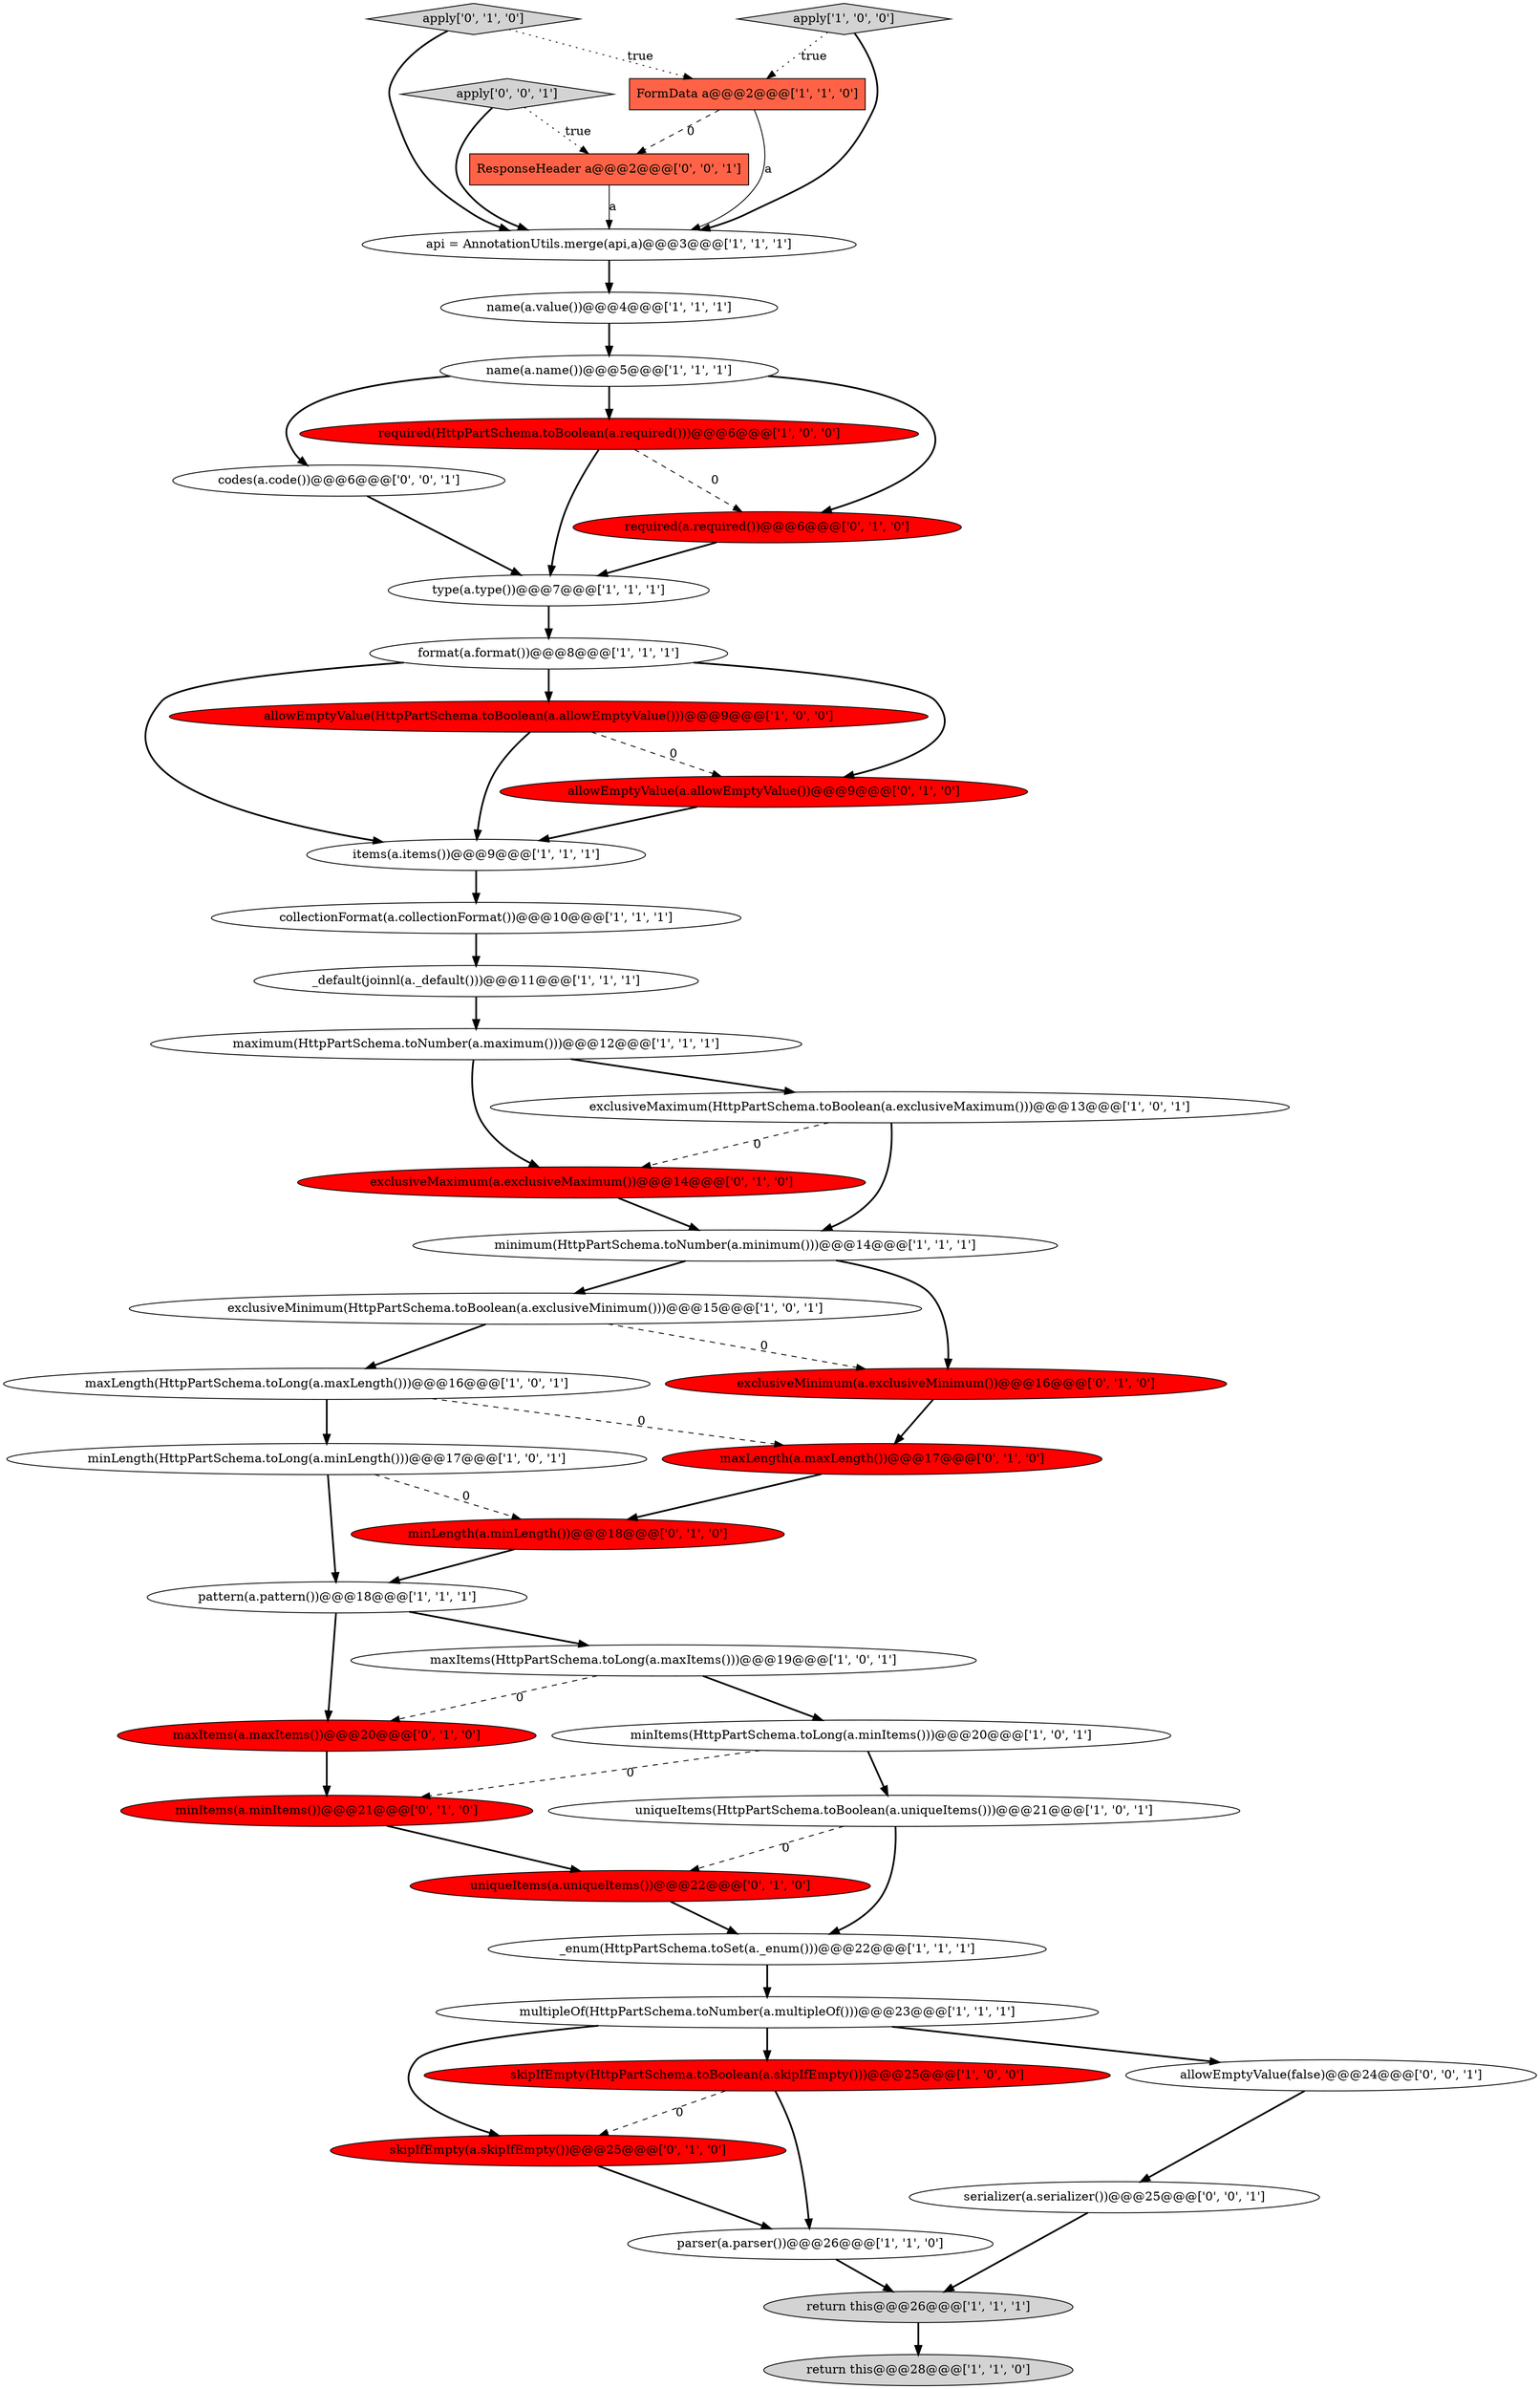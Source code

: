 digraph {
0 [style = filled, label = "items(a.items())@@@9@@@['1', '1', '1']", fillcolor = white, shape = ellipse image = "AAA0AAABBB1BBB"];
2 [style = filled, label = "pattern(a.pattern())@@@18@@@['1', '1', '1']", fillcolor = white, shape = ellipse image = "AAA0AAABBB1BBB"];
29 [style = filled, label = "minItems(a.minItems())@@@21@@@['0', '1', '0']", fillcolor = red, shape = ellipse image = "AAA1AAABBB2BBB"];
6 [style = filled, label = "parser(a.parser())@@@26@@@['1', '1', '0']", fillcolor = white, shape = ellipse image = "AAA0AAABBB1BBB"];
35 [style = filled, label = "maxItems(a.maxItems())@@@20@@@['0', '1', '0']", fillcolor = red, shape = ellipse image = "AAA1AAABBB2BBB"];
28 [style = filled, label = "apply['0', '1', '0']", fillcolor = lightgray, shape = diamond image = "AAA0AAABBB2BBB"];
7 [style = filled, label = "minItems(HttpPartSchema.toLong(a.minItems()))@@@20@@@['1', '0', '1']", fillcolor = white, shape = ellipse image = "AAA0AAABBB1BBB"];
13 [style = filled, label = "api = AnnotationUtils.merge(api,a)@@@3@@@['1', '1', '1']", fillcolor = white, shape = ellipse image = "AAA0AAABBB1BBB"];
27 [style = filled, label = "return this@@@26@@@['1', '1', '1']", fillcolor = lightgray, shape = ellipse image = "AAA0AAABBB1BBB"];
34 [style = filled, label = "exclusiveMaximum(a.exclusiveMaximum())@@@14@@@['0', '1', '0']", fillcolor = red, shape = ellipse image = "AAA1AAABBB2BBB"];
18 [style = filled, label = "format(a.format())@@@8@@@['1', '1', '1']", fillcolor = white, shape = ellipse image = "AAA0AAABBB1BBB"];
25 [style = filled, label = "type(a.type())@@@7@@@['1', '1', '1']", fillcolor = white, shape = ellipse image = "AAA0AAABBB1BBB"];
16 [style = filled, label = "exclusiveMinimum(HttpPartSchema.toBoolean(a.exclusiveMinimum()))@@@15@@@['1', '0', '1']", fillcolor = white, shape = ellipse image = "AAA0AAABBB1BBB"];
21 [style = filled, label = "skipIfEmpty(HttpPartSchema.toBoolean(a.skipIfEmpty()))@@@25@@@['1', '0', '0']", fillcolor = red, shape = ellipse image = "AAA1AAABBB1BBB"];
38 [style = filled, label = "uniqueItems(a.uniqueItems())@@@22@@@['0', '1', '0']", fillcolor = red, shape = ellipse image = "AAA1AAABBB2BBB"];
4 [style = filled, label = "_default(joinnl(a._default()))@@@11@@@['1', '1', '1']", fillcolor = white, shape = ellipse image = "AAA0AAABBB1BBB"];
43 [style = filled, label = "apply['0', '0', '1']", fillcolor = lightgray, shape = diamond image = "AAA0AAABBB3BBB"];
31 [style = filled, label = "minLength(a.minLength())@@@18@@@['0', '1', '0']", fillcolor = red, shape = ellipse image = "AAA1AAABBB2BBB"];
14 [style = filled, label = "allowEmptyValue(HttpPartSchema.toBoolean(a.allowEmptyValue()))@@@9@@@['1', '0', '0']", fillcolor = red, shape = ellipse image = "AAA1AAABBB1BBB"];
39 [style = filled, label = "ResponseHeader a@@@2@@@['0', '0', '1']", fillcolor = tomato, shape = box image = "AAA0AAABBB3BBB"];
17 [style = filled, label = "uniqueItems(HttpPartSchema.toBoolean(a.uniqueItems()))@@@21@@@['1', '0', '1']", fillcolor = white, shape = ellipse image = "AAA0AAABBB1BBB"];
40 [style = filled, label = "allowEmptyValue(false)@@@24@@@['0', '0', '1']", fillcolor = white, shape = ellipse image = "AAA0AAABBB3BBB"];
5 [style = filled, label = "maxItems(HttpPartSchema.toLong(a.maxItems()))@@@19@@@['1', '0', '1']", fillcolor = white, shape = ellipse image = "AAA0AAABBB1BBB"];
30 [style = filled, label = "exclusiveMinimum(a.exclusiveMinimum())@@@16@@@['0', '1', '0']", fillcolor = red, shape = ellipse image = "AAA1AAABBB2BBB"];
12 [style = filled, label = "_enum(HttpPartSchema.toSet(a._enum()))@@@22@@@['1', '1', '1']", fillcolor = white, shape = ellipse image = "AAA0AAABBB1BBB"];
9 [style = filled, label = "minLength(HttpPartSchema.toLong(a.minLength()))@@@17@@@['1', '0', '1']", fillcolor = white, shape = ellipse image = "AAA0AAABBB1BBB"];
15 [style = filled, label = "maxLength(HttpPartSchema.toLong(a.maxLength()))@@@16@@@['1', '0', '1']", fillcolor = white, shape = ellipse image = "AAA0AAABBB1BBB"];
20 [style = filled, label = "minimum(HttpPartSchema.toNumber(a.minimum()))@@@14@@@['1', '1', '1']", fillcolor = white, shape = ellipse image = "AAA0AAABBB1BBB"];
1 [style = filled, label = "return this@@@28@@@['1', '1', '0']", fillcolor = lightgray, shape = ellipse image = "AAA0AAABBB1BBB"];
3 [style = filled, label = "FormData a@@@2@@@['1', '1', '0']", fillcolor = tomato, shape = box image = "AAA0AAABBB1BBB"];
37 [style = filled, label = "allowEmptyValue(a.allowEmptyValue())@@@9@@@['0', '1', '0']", fillcolor = red, shape = ellipse image = "AAA1AAABBB2BBB"];
10 [style = filled, label = "maximum(HttpPartSchema.toNumber(a.maximum()))@@@12@@@['1', '1', '1']", fillcolor = white, shape = ellipse image = "AAA0AAABBB1BBB"];
32 [style = filled, label = "maxLength(a.maxLength())@@@17@@@['0', '1', '0']", fillcolor = red, shape = ellipse image = "AAA1AAABBB2BBB"];
8 [style = filled, label = "multipleOf(HttpPartSchema.toNumber(a.multipleOf()))@@@23@@@['1', '1', '1']", fillcolor = white, shape = ellipse image = "AAA0AAABBB1BBB"];
23 [style = filled, label = "name(a.value())@@@4@@@['1', '1', '1']", fillcolor = white, shape = ellipse image = "AAA0AAABBB1BBB"];
41 [style = filled, label = "serializer(a.serializer())@@@25@@@['0', '0', '1']", fillcolor = white, shape = ellipse image = "AAA0AAABBB3BBB"];
24 [style = filled, label = "collectionFormat(a.collectionFormat())@@@10@@@['1', '1', '1']", fillcolor = white, shape = ellipse image = "AAA0AAABBB1BBB"];
26 [style = filled, label = "name(a.name())@@@5@@@['1', '1', '1']", fillcolor = white, shape = ellipse image = "AAA0AAABBB1BBB"];
19 [style = filled, label = "apply['1', '0', '0']", fillcolor = lightgray, shape = diamond image = "AAA0AAABBB1BBB"];
42 [style = filled, label = "codes(a.code())@@@6@@@['0', '0', '1']", fillcolor = white, shape = ellipse image = "AAA0AAABBB3BBB"];
11 [style = filled, label = "exclusiveMaximum(HttpPartSchema.toBoolean(a.exclusiveMaximum()))@@@13@@@['1', '0', '1']", fillcolor = white, shape = ellipse image = "AAA0AAABBB1BBB"];
22 [style = filled, label = "required(HttpPartSchema.toBoolean(a.required()))@@@6@@@['1', '0', '0']", fillcolor = red, shape = ellipse image = "AAA1AAABBB1BBB"];
33 [style = filled, label = "required(a.required())@@@6@@@['0', '1', '0']", fillcolor = red, shape = ellipse image = "AAA1AAABBB2BBB"];
36 [style = filled, label = "skipIfEmpty(a.skipIfEmpty())@@@25@@@['0', '1', '0']", fillcolor = red, shape = ellipse image = "AAA1AAABBB2BBB"];
18->37 [style = bold, label=""];
2->35 [style = bold, label=""];
4->10 [style = bold, label=""];
11->20 [style = bold, label=""];
22->25 [style = bold, label=""];
16->15 [style = bold, label=""];
37->0 [style = bold, label=""];
36->6 [style = bold, label=""];
27->1 [style = bold, label=""];
26->42 [style = bold, label=""];
14->37 [style = dashed, label="0"];
7->17 [style = bold, label=""];
35->29 [style = bold, label=""];
34->20 [style = bold, label=""];
41->27 [style = bold, label=""];
21->6 [style = bold, label=""];
9->2 [style = bold, label=""];
42->25 [style = bold, label=""];
28->3 [style = dotted, label="true"];
11->34 [style = dashed, label="0"];
22->33 [style = dashed, label="0"];
3->39 [style = dashed, label="0"];
25->18 [style = bold, label=""];
23->26 [style = bold, label=""];
38->12 [style = bold, label=""];
15->32 [style = dashed, label="0"];
30->32 [style = bold, label=""];
31->2 [style = bold, label=""];
28->13 [style = bold, label=""];
17->38 [style = dashed, label="0"];
8->40 [style = bold, label=""];
21->36 [style = dashed, label="0"];
26->22 [style = bold, label=""];
43->13 [style = bold, label=""];
6->27 [style = bold, label=""];
8->36 [style = bold, label=""];
24->4 [style = bold, label=""];
17->12 [style = bold, label=""];
20->16 [style = bold, label=""];
19->13 [style = bold, label=""];
3->13 [style = solid, label="a"];
14->0 [style = bold, label=""];
10->34 [style = bold, label=""];
33->25 [style = bold, label=""];
43->39 [style = dotted, label="true"];
15->9 [style = bold, label=""];
12->8 [style = bold, label=""];
19->3 [style = dotted, label="true"];
16->30 [style = dashed, label="0"];
0->24 [style = bold, label=""];
5->35 [style = dashed, label="0"];
40->41 [style = bold, label=""];
13->23 [style = bold, label=""];
8->21 [style = bold, label=""];
5->7 [style = bold, label=""];
29->38 [style = bold, label=""];
7->29 [style = dashed, label="0"];
20->30 [style = bold, label=""];
39->13 [style = solid, label="a"];
26->33 [style = bold, label=""];
9->31 [style = dashed, label="0"];
18->14 [style = bold, label=""];
32->31 [style = bold, label=""];
18->0 [style = bold, label=""];
2->5 [style = bold, label=""];
10->11 [style = bold, label=""];
}
